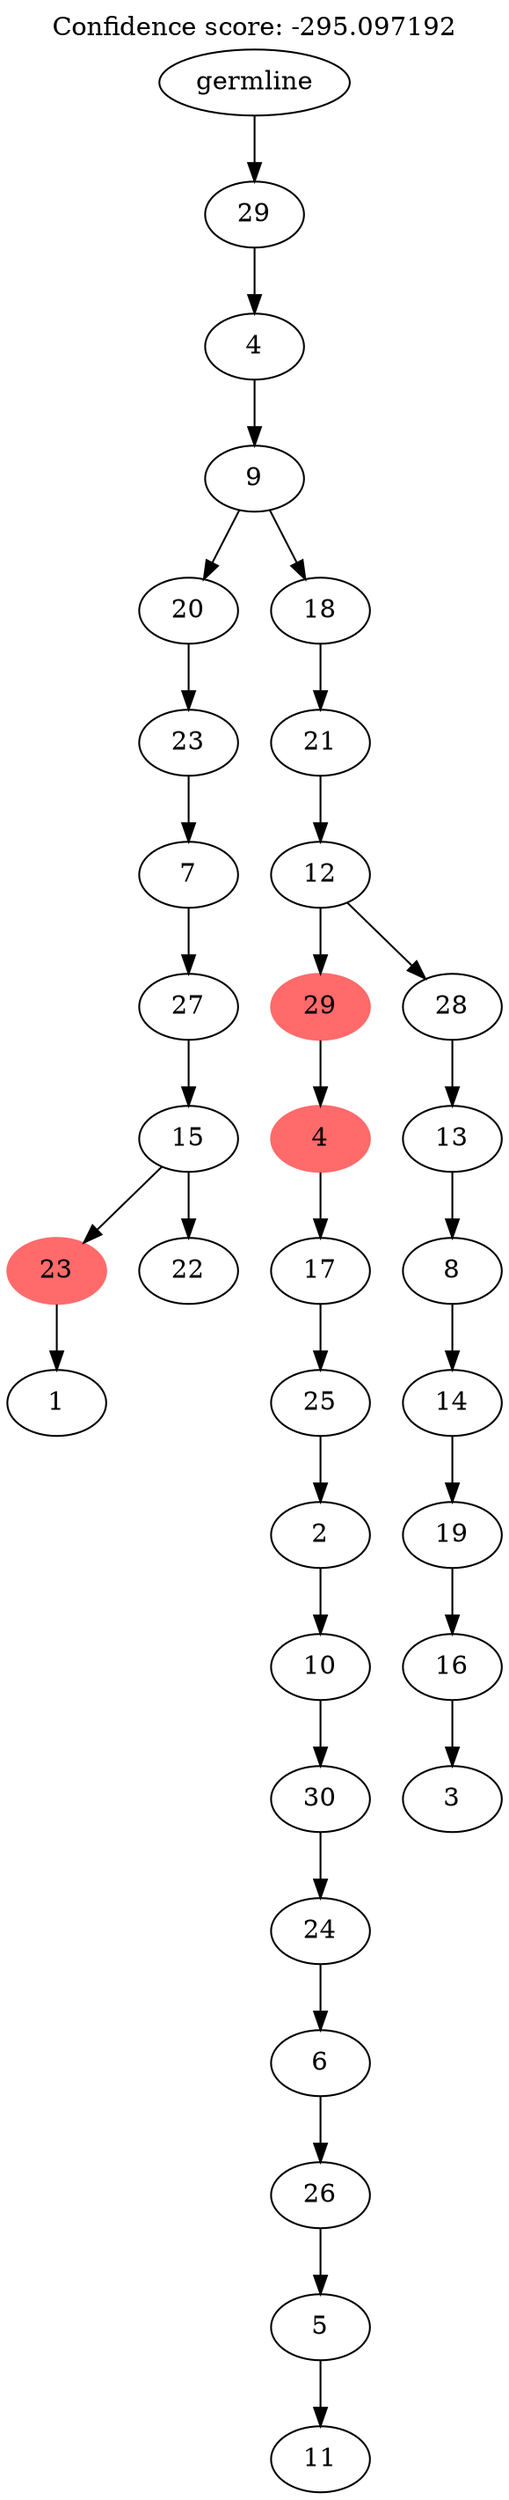 digraph g {
	"32" -> "33";
	"33" [label="1"];
	"30" -> "31";
	"31" [label="22"];
	"30" -> "32";
	"32" [color=indianred1, style=filled, label="23"];
	"29" -> "30";
	"30" [label="15"];
	"28" -> "29";
	"29" [label="27"];
	"27" -> "28";
	"28" [label="7"];
	"26" -> "27";
	"27" [label="23"];
	"24" -> "25";
	"25" [label="11"];
	"23" -> "24";
	"24" [label="5"];
	"22" -> "23";
	"23" [label="26"];
	"21" -> "22";
	"22" [label="6"];
	"20" -> "21";
	"21" [label="24"];
	"19" -> "20";
	"20" [label="30"];
	"18" -> "19";
	"19" [label="10"];
	"17" -> "18";
	"18" [label="2"];
	"16" -> "17";
	"17" [label="25"];
	"15" -> "16";
	"16" [label="17"];
	"14" -> "15";
	"15" [color=indianred1, style=filled, label="4"];
	"12" -> "13";
	"13" [label="3"];
	"11" -> "12";
	"12" [label="16"];
	"10" -> "11";
	"11" [label="19"];
	"9" -> "10";
	"10" [label="14"];
	"8" -> "9";
	"9" [label="8"];
	"7" -> "8";
	"8" [label="13"];
	"6" -> "7";
	"7" [label="28"];
	"6" -> "14";
	"14" [color=indianred1, style=filled, label="29"];
	"5" -> "6";
	"6" [label="12"];
	"4" -> "5";
	"5" [label="21"];
	"3" -> "4";
	"4" [label="18"];
	"3" -> "26";
	"26" [label="20"];
	"2" -> "3";
	"3" [label="9"];
	"1" -> "2";
	"2" [label="4"];
	"0" -> "1";
	"1" [label="29"];
	"0" [label="germline"];
	labelloc="t";
	label="Confidence score: -295.097192";
}
